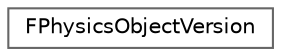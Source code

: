 digraph "Graphical Class Hierarchy"
{
 // INTERACTIVE_SVG=YES
 // LATEX_PDF_SIZE
  bgcolor="transparent";
  edge [fontname=Helvetica,fontsize=10,labelfontname=Helvetica,labelfontsize=10];
  node [fontname=Helvetica,fontsize=10,shape=box,height=0.2,width=0.4];
  rankdir="LR";
  Node0 [id="Node000000",label="FPhysicsObjectVersion",height=0.2,width=0.4,color="grey40", fillcolor="white", style="filled",URL="$d3/d3b/structFPhysicsObjectVersion.html",tooltip=" "];
}
